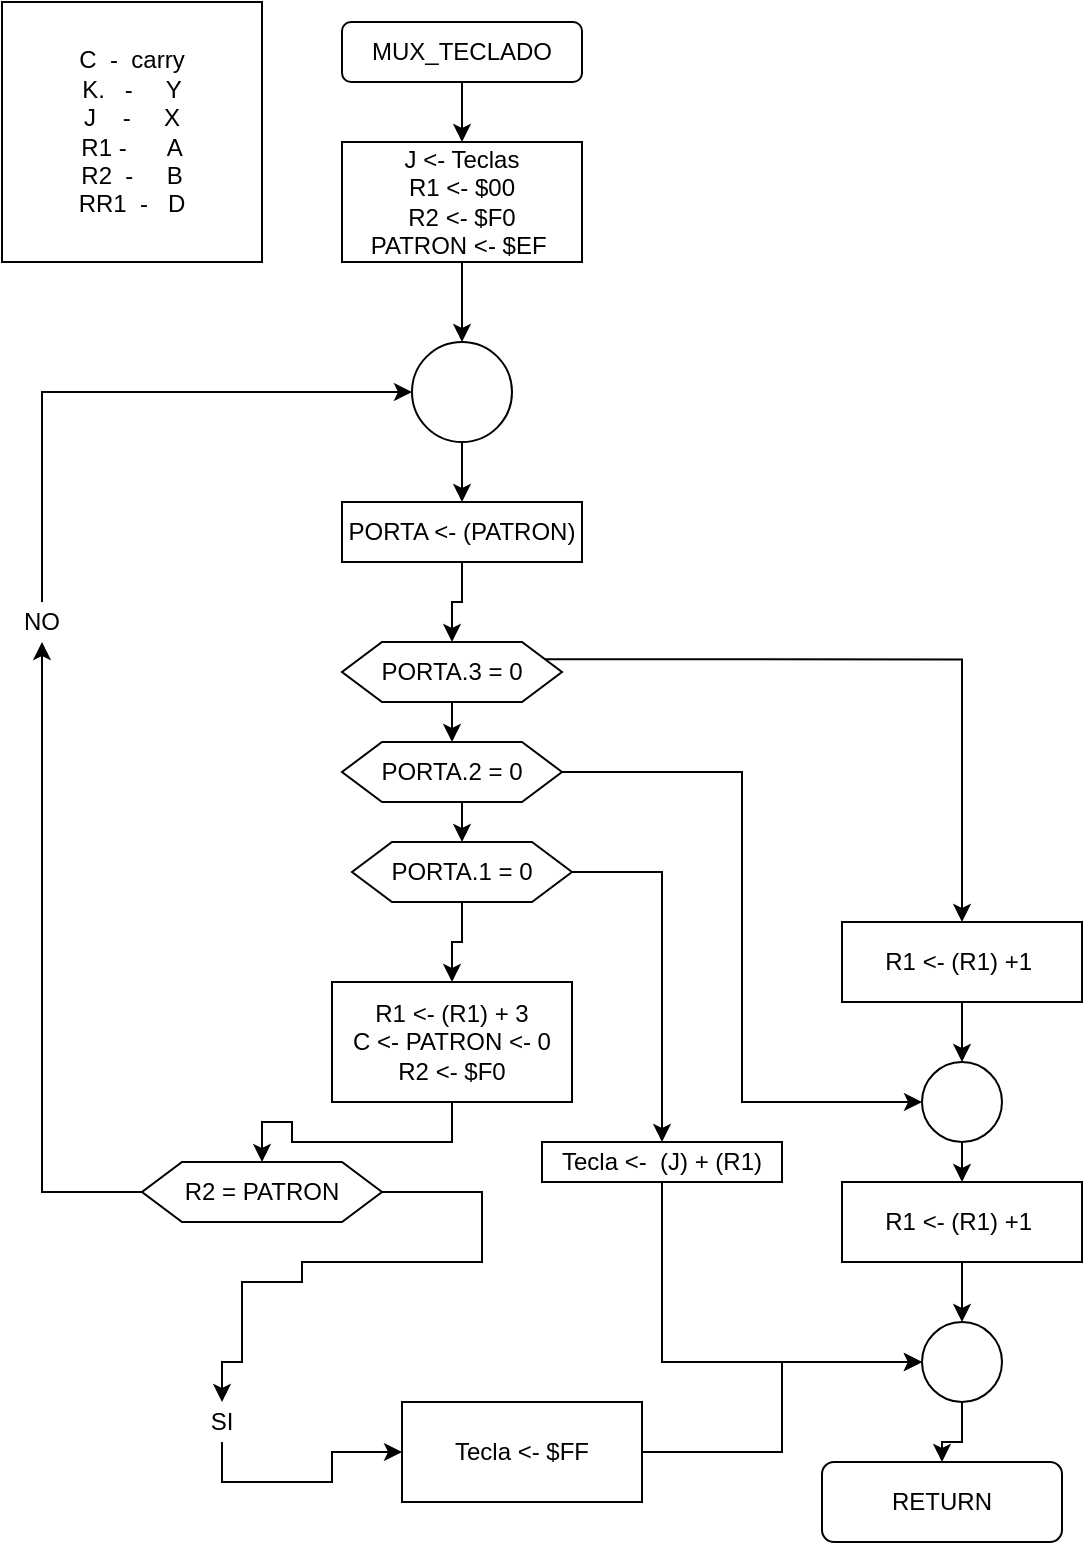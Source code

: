 <mxfile version="14.4.3" type="device"><diagram id="5nsOwBevq5adAcY00bwv" name="Page-1"><mxGraphModel dx="685" dy="785" grid="1" gridSize="10" guides="1" tooltips="1" connect="1" arrows="1" fold="1" page="1" pageScale="1" pageWidth="850" pageHeight="1100" math="0" shadow="0"><root><mxCell id="0"/><mxCell id="1" parent="0"/><mxCell id="K_OkQZEeHrxZmLDAxlF9-2" value="C &amp;nbsp;- &amp;nbsp;carry&lt;br&gt;K. &amp;nbsp; - &amp;nbsp; &amp;nbsp; Y&lt;br&gt;J &amp;nbsp; &amp;nbsp;- &amp;nbsp; &amp;nbsp; X&lt;br&gt;R1 - &amp;nbsp; &amp;nbsp; &amp;nbsp;A&lt;br&gt;R2 &amp;nbsp;- &amp;nbsp; &amp;nbsp; B&lt;br&gt;RR1 &amp;nbsp;- &amp;nbsp; D" style="whiteSpace=wrap;html=1;aspect=fixed;" parent="1" vertex="1"><mxGeometry x="290" y="40" width="130" height="130" as="geometry"/></mxCell><mxCell id="h6856mn84BEakcZ_xlbH-3" style="edgeStyle=orthogonalEdgeStyle;rounded=0;orthogonalLoop=1;jettySize=auto;html=1;exitX=0.5;exitY=1;exitDx=0;exitDy=0;entryX=0.5;entryY=0;entryDx=0;entryDy=0;" parent="1" source="h6856mn84BEakcZ_xlbH-1" target="h6856mn84BEakcZ_xlbH-2" edge="1"><mxGeometry relative="1" as="geometry"/></mxCell><mxCell id="h6856mn84BEakcZ_xlbH-1" value="MUX_TECLADO" style="rounded=1;whiteSpace=wrap;html=1;" parent="1" vertex="1"><mxGeometry x="460" y="50" width="120" height="30" as="geometry"/></mxCell><mxCell id="h6856mn84BEakcZ_xlbH-20" style="edgeStyle=orthogonalEdgeStyle;rounded=0;orthogonalLoop=1;jettySize=auto;html=1;exitX=0.5;exitY=1;exitDx=0;exitDy=0;" parent="1" source="h6856mn84BEakcZ_xlbH-2" target="h6856mn84BEakcZ_xlbH-4" edge="1"><mxGeometry relative="1" as="geometry"/></mxCell><mxCell id="h6856mn84BEakcZ_xlbH-2" value="J &amp;lt;- Teclas&lt;br&gt;R1 &amp;lt;- $00&lt;br&gt;R2 &amp;lt;- $F0&lt;br&gt;PATRON &amp;lt;- $EF&amp;nbsp;" style="rounded=0;whiteSpace=wrap;html=1;" parent="1" vertex="1"><mxGeometry x="460" y="110" width="120" height="60" as="geometry"/></mxCell><mxCell id="h6856mn84BEakcZ_xlbH-21" style="edgeStyle=orthogonalEdgeStyle;rounded=0;orthogonalLoop=1;jettySize=auto;html=1;exitX=0.5;exitY=1;exitDx=0;exitDy=0;" parent="1" source="h6856mn84BEakcZ_xlbH-4" target="h6856mn84BEakcZ_xlbH-5" edge="1"><mxGeometry relative="1" as="geometry"/></mxCell><mxCell id="h6856mn84BEakcZ_xlbH-4" value="" style="ellipse;whiteSpace=wrap;html=1;aspect=fixed;" parent="1" vertex="1"><mxGeometry x="495" y="210" width="50" height="50" as="geometry"/></mxCell><mxCell id="h6856mn84BEakcZ_xlbH-10" style="edgeStyle=orthogonalEdgeStyle;rounded=0;orthogonalLoop=1;jettySize=auto;html=1;exitX=0.5;exitY=1;exitDx=0;exitDy=0;entryX=0.5;entryY=0;entryDx=0;entryDy=0;" parent="1" source="h6856mn84BEakcZ_xlbH-5" target="h6856mn84BEakcZ_xlbH-7" edge="1"><mxGeometry relative="1" as="geometry"/></mxCell><mxCell id="h6856mn84BEakcZ_xlbH-5" value="PORTA &amp;lt;- (PATRON)" style="rounded=0;whiteSpace=wrap;html=1;" parent="1" vertex="1"><mxGeometry x="460" y="290" width="120" height="30" as="geometry"/></mxCell><mxCell id="h6856mn84BEakcZ_xlbH-11" style="edgeStyle=orthogonalEdgeStyle;rounded=0;orthogonalLoop=1;jettySize=auto;html=1;exitX=0.5;exitY=1;exitDx=0;exitDy=0;entryX=0.5;entryY=0;entryDx=0;entryDy=0;" parent="1" source="h6856mn84BEakcZ_xlbH-7" target="h6856mn84BEakcZ_xlbH-8" edge="1"><mxGeometry relative="1" as="geometry"/></mxCell><mxCell id="h6856mn84BEakcZ_xlbH-28" style="edgeStyle=orthogonalEdgeStyle;rounded=0;orthogonalLoop=1;jettySize=auto;html=1;exitX=1;exitY=0.25;exitDx=0;exitDy=0;entryX=0.5;entryY=0;entryDx=0;entryDy=0;" parent="1" source="h6856mn84BEakcZ_xlbH-7" target="h6856mn84BEakcZ_xlbH-16" edge="1"><mxGeometry relative="1" as="geometry"/></mxCell><mxCell id="h6856mn84BEakcZ_xlbH-7" value="PORTA.3 = 0" style="shape=hexagon;perimeter=hexagonPerimeter2;whiteSpace=wrap;html=1;fixedSize=1;" parent="1" vertex="1"><mxGeometry x="460" y="360" width="110" height="30" as="geometry"/></mxCell><mxCell id="h6856mn84BEakcZ_xlbH-12" style="edgeStyle=orthogonalEdgeStyle;rounded=0;orthogonalLoop=1;jettySize=auto;html=1;exitX=0.5;exitY=1;exitDx=0;exitDy=0;entryX=0.5;entryY=0;entryDx=0;entryDy=0;" parent="1" source="h6856mn84BEakcZ_xlbH-8" target="h6856mn84BEakcZ_xlbH-9" edge="1"><mxGeometry relative="1" as="geometry"/></mxCell><mxCell id="h6856mn84BEakcZ_xlbH-36" style="edgeStyle=orthogonalEdgeStyle;rounded=0;orthogonalLoop=1;jettySize=auto;html=1;exitX=1;exitY=0.5;exitDx=0;exitDy=0;entryX=0;entryY=0.5;entryDx=0;entryDy=0;" parent="1" source="h6856mn84BEakcZ_xlbH-8" target="h6856mn84BEakcZ_xlbH-30" edge="1"><mxGeometry relative="1" as="geometry"/></mxCell><mxCell id="h6856mn84BEakcZ_xlbH-8" value="PORTA.2 = 0" style="shape=hexagon;perimeter=hexagonPerimeter2;whiteSpace=wrap;html=1;fixedSize=1;" parent="1" vertex="1"><mxGeometry x="460" y="410" width="110" height="30" as="geometry"/></mxCell><mxCell id="h6856mn84BEakcZ_xlbH-25" style="edgeStyle=orthogonalEdgeStyle;rounded=0;orthogonalLoop=1;jettySize=auto;html=1;exitX=0.5;exitY=1;exitDx=0;exitDy=0;entryX=0.5;entryY=0;entryDx=0;entryDy=0;" parent="1" source="h6856mn84BEakcZ_xlbH-9" target="h6856mn84BEakcZ_xlbH-13" edge="1"><mxGeometry relative="1" as="geometry"/></mxCell><mxCell id="kQJujs8aTN5OqU6O4Ftk-7" style="edgeStyle=orthogonalEdgeStyle;rounded=0;orthogonalLoop=1;jettySize=auto;html=1;exitX=1;exitY=0.5;exitDx=0;exitDy=0;entryX=0.5;entryY=0;entryDx=0;entryDy=0;" edge="1" parent="1" source="h6856mn84BEakcZ_xlbH-9" target="kQJujs8aTN5OqU6O4Ftk-8"><mxGeometry relative="1" as="geometry"><mxPoint x="620" y="590" as="targetPoint"/></mxGeometry></mxCell><mxCell id="h6856mn84BEakcZ_xlbH-9" value="PORTA.1 = 0" style="shape=hexagon;perimeter=hexagonPerimeter2;whiteSpace=wrap;html=1;fixedSize=1;" parent="1" vertex="1"><mxGeometry x="465" y="460" width="110" height="30" as="geometry"/></mxCell><mxCell id="h6856mn84BEakcZ_xlbH-26" style="edgeStyle=orthogonalEdgeStyle;rounded=0;orthogonalLoop=1;jettySize=auto;html=1;exitX=0.5;exitY=1;exitDx=0;exitDy=0;entryX=0.5;entryY=0;entryDx=0;entryDy=0;" parent="1" source="h6856mn84BEakcZ_xlbH-13" target="h6856mn84BEakcZ_xlbH-14" edge="1"><mxGeometry relative="1" as="geometry"/></mxCell><mxCell id="h6856mn84BEakcZ_xlbH-13" value="R1 &amp;lt;- (R1) + 3&lt;br&gt;C &amp;lt;- PATRON &amp;lt;- 0&lt;br&gt;R2 &amp;lt;- $F0" style="rounded=0;whiteSpace=wrap;html=1;" parent="1" vertex="1"><mxGeometry x="455" y="530" width="120" height="60" as="geometry"/></mxCell><mxCell id="h6856mn84BEakcZ_xlbH-23" style="edgeStyle=orthogonalEdgeStyle;rounded=0;orthogonalLoop=1;jettySize=auto;html=1;exitX=0;exitY=0.5;exitDx=0;exitDy=0;entryX=0.5;entryY=1;entryDx=0;entryDy=0;" parent="1" source="h6856mn84BEakcZ_xlbH-14" target="h6856mn84BEakcZ_xlbH-22" edge="1"><mxGeometry relative="1" as="geometry"/></mxCell><mxCell id="kQJujs8aTN5OqU6O4Ftk-2" style="edgeStyle=orthogonalEdgeStyle;rounded=0;orthogonalLoop=1;jettySize=auto;html=1;exitX=1;exitY=0.5;exitDx=0;exitDy=0;entryX=0.5;entryY=0;entryDx=0;entryDy=0;" edge="1" parent="1" source="h6856mn84BEakcZ_xlbH-14" target="kQJujs8aTN5OqU6O4Ftk-1"><mxGeometry relative="1" as="geometry"><Array as="points"><mxPoint x="530" y="635"/><mxPoint x="530" y="670"/><mxPoint x="440" y="670"/><mxPoint x="440" y="680"/><mxPoint x="410" y="680"/><mxPoint x="410" y="720"/><mxPoint x="400" y="720"/></Array></mxGeometry></mxCell><mxCell id="h6856mn84BEakcZ_xlbH-14" value="R2 = PATRON" style="shape=hexagon;perimeter=hexagonPerimeter2;whiteSpace=wrap;html=1;fixedSize=1;" parent="1" vertex="1"><mxGeometry x="360" y="620" width="120" height="30" as="geometry"/></mxCell><mxCell id="kQJujs8aTN5OqU6O4Ftk-4" style="edgeStyle=orthogonalEdgeStyle;rounded=0;orthogonalLoop=1;jettySize=auto;html=1;exitX=1;exitY=0.5;exitDx=0;exitDy=0;entryX=0;entryY=0.5;entryDx=0;entryDy=0;" edge="1" parent="1" source="h6856mn84BEakcZ_xlbH-15" target="h6856mn84BEakcZ_xlbH-19"><mxGeometry relative="1" as="geometry"/></mxCell><mxCell id="h6856mn84BEakcZ_xlbH-15" value="Tecla &amp;lt;- $FF" style="rounded=0;whiteSpace=wrap;html=1;" parent="1" vertex="1"><mxGeometry x="490" y="740" width="120" height="50" as="geometry"/></mxCell><mxCell id="h6856mn84BEakcZ_xlbH-31" style="edgeStyle=orthogonalEdgeStyle;rounded=0;orthogonalLoop=1;jettySize=auto;html=1;exitX=0.5;exitY=1;exitDx=0;exitDy=0;entryX=0.5;entryY=0;entryDx=0;entryDy=0;" parent="1" source="h6856mn84BEakcZ_xlbH-16" target="h6856mn84BEakcZ_xlbH-30" edge="1"><mxGeometry relative="1" as="geometry"><mxPoint x="770" y="559" as="targetPoint"/></mxGeometry></mxCell><mxCell id="h6856mn84BEakcZ_xlbH-16" value="R1 &amp;lt;- (R1) +1&amp;nbsp;" style="rounded=0;whiteSpace=wrap;html=1;" parent="1" vertex="1"><mxGeometry x="710" y="500" width="120" height="40" as="geometry"/></mxCell><mxCell id="h6856mn84BEakcZ_xlbH-34" style="edgeStyle=orthogonalEdgeStyle;rounded=0;orthogonalLoop=1;jettySize=auto;html=1;exitX=0.5;exitY=1;exitDx=0;exitDy=0;entryX=0.5;entryY=0;entryDx=0;entryDy=0;" parent="1" source="h6856mn84BEakcZ_xlbH-17" target="h6856mn84BEakcZ_xlbH-19" edge="1"><mxGeometry relative="1" as="geometry"/></mxCell><mxCell id="h6856mn84BEakcZ_xlbH-17" value="R1 &amp;lt;- (R1) +1&amp;nbsp;" style="rounded=0;whiteSpace=wrap;html=1;" parent="1" vertex="1"><mxGeometry x="710" y="630" width="120" height="40" as="geometry"/></mxCell><mxCell id="h6856mn84BEakcZ_xlbH-18" value="RETURN" style="rounded=1;whiteSpace=wrap;html=1;" parent="1" vertex="1"><mxGeometry x="700" y="770" width="120" height="40" as="geometry"/></mxCell><mxCell id="h6856mn84BEakcZ_xlbH-35" style="edgeStyle=orthogonalEdgeStyle;rounded=0;orthogonalLoop=1;jettySize=auto;html=1;exitX=0.5;exitY=1;exitDx=0;exitDy=0;" parent="1" source="h6856mn84BEakcZ_xlbH-19" target="h6856mn84BEakcZ_xlbH-18" edge="1"><mxGeometry relative="1" as="geometry"/></mxCell><mxCell id="h6856mn84BEakcZ_xlbH-19" value="" style="ellipse;whiteSpace=wrap;html=1;aspect=fixed;" parent="1" vertex="1"><mxGeometry x="750" y="700" width="40" height="40" as="geometry"/></mxCell><mxCell id="h6856mn84BEakcZ_xlbH-24" style="edgeStyle=orthogonalEdgeStyle;rounded=0;orthogonalLoop=1;jettySize=auto;html=1;exitX=0.5;exitY=0;exitDx=0;exitDy=0;entryX=0;entryY=0.5;entryDx=0;entryDy=0;" parent="1" source="h6856mn84BEakcZ_xlbH-22" target="h6856mn84BEakcZ_xlbH-4" edge="1"><mxGeometry relative="1" as="geometry"/></mxCell><mxCell id="h6856mn84BEakcZ_xlbH-22" value="NO" style="text;html=1;strokeColor=none;fillColor=none;align=center;verticalAlign=middle;whiteSpace=wrap;rounded=0;" parent="1" vertex="1"><mxGeometry x="290" y="340" width="40" height="20" as="geometry"/></mxCell><mxCell id="h6856mn84BEakcZ_xlbH-33" style="edgeStyle=orthogonalEdgeStyle;rounded=0;orthogonalLoop=1;jettySize=auto;html=1;exitX=0.5;exitY=1;exitDx=0;exitDy=0;entryX=0.5;entryY=0;entryDx=0;entryDy=0;" parent="1" source="h6856mn84BEakcZ_xlbH-30" target="h6856mn84BEakcZ_xlbH-17" edge="1"><mxGeometry relative="1" as="geometry"/></mxCell><mxCell id="h6856mn84BEakcZ_xlbH-30" value="" style="ellipse;whiteSpace=wrap;html=1;aspect=fixed;" parent="1" vertex="1"><mxGeometry x="750" y="570" width="40" height="40" as="geometry"/></mxCell><mxCell id="kQJujs8aTN5OqU6O4Ftk-3" style="edgeStyle=orthogonalEdgeStyle;rounded=0;orthogonalLoop=1;jettySize=auto;html=1;exitX=0.5;exitY=1;exitDx=0;exitDy=0;entryX=0;entryY=0.5;entryDx=0;entryDy=0;" edge="1" parent="1" source="kQJujs8aTN5OqU6O4Ftk-1" target="h6856mn84BEakcZ_xlbH-15"><mxGeometry relative="1" as="geometry"><mxPoint x="450" y="790" as="targetPoint"/></mxGeometry></mxCell><mxCell id="kQJujs8aTN5OqU6O4Ftk-1" value="SI" style="text;html=1;strokeColor=none;fillColor=none;align=center;verticalAlign=middle;whiteSpace=wrap;rounded=0;" vertex="1" parent="1"><mxGeometry x="380" y="740" width="40" height="20" as="geometry"/></mxCell><mxCell id="kQJujs8aTN5OqU6O4Ftk-10" style="edgeStyle=orthogonalEdgeStyle;rounded=0;orthogonalLoop=1;jettySize=auto;html=1;exitX=0.5;exitY=1;exitDx=0;exitDy=0;entryX=0;entryY=0.5;entryDx=0;entryDy=0;" edge="1" parent="1" source="kQJujs8aTN5OqU6O4Ftk-8" target="h6856mn84BEakcZ_xlbH-19"><mxGeometry relative="1" as="geometry"/></mxCell><mxCell id="kQJujs8aTN5OqU6O4Ftk-8" value="Tecla &amp;lt;- &amp;nbsp;(J) + (R1)" style="rounded=0;whiteSpace=wrap;html=1;" vertex="1" parent="1"><mxGeometry x="560" y="610" width="120" height="20" as="geometry"/></mxCell></root></mxGraphModel></diagram></mxfile>